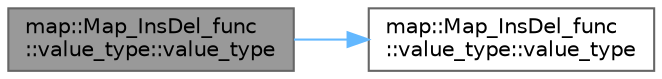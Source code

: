 digraph "map::Map_InsDel_func::value_type::value_type"
{
 // LATEX_PDF_SIZE
  bgcolor="transparent";
  edge [fontname=Helvetica,fontsize=10,labelfontname=Helvetica,labelfontsize=10];
  node [fontname=Helvetica,fontsize=10,shape=box,height=0.2,width=0.4];
  rankdir="LR";
  Node1 [id="Node000001",label="map::Map_InsDel_func\l::value_type::value_type",height=0.2,width=0.4,color="gray40", fillcolor="grey60", style="filled", fontcolor="black",tooltip=" "];
  Node1 -> Node2 [id="edge1_Node000001_Node000002",color="steelblue1",style="solid",tooltip=" "];
  Node2 [id="Node000002",label="map::Map_InsDel_func\l::value_type::value_type",height=0.2,width=0.4,color="grey40", fillcolor="white", style="filled",URL="$structmap_1_1_map___ins_del__func_1_1value__type.html#ae83bf35837d2d4a566bf62a73e518ac7",tooltip=" "];
}
